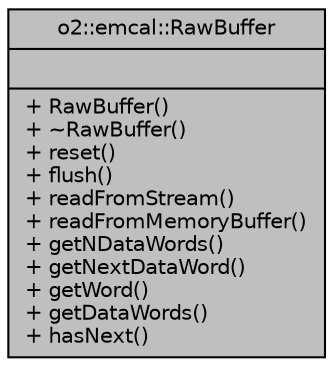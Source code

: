 digraph "o2::emcal::RawBuffer"
{
 // INTERACTIVE_SVG=YES
  bgcolor="transparent";
  edge [fontname="Helvetica",fontsize="10",labelfontname="Helvetica",labelfontsize="10"];
  node [fontname="Helvetica",fontsize="10",shape=record];
  Node1 [label="{o2::emcal::RawBuffer\n||+ RawBuffer()\l+ ~RawBuffer()\l+ reset()\l+ flush()\l+ readFromStream()\l+ readFromMemoryBuffer()\l+ getNDataWords()\l+ getNextDataWord()\l+ getWord()\l+ getDataWords()\l+ hasNext()\l}",height=0.2,width=0.4,color="black", fillcolor="grey75", style="filled", fontcolor="black"];
}
